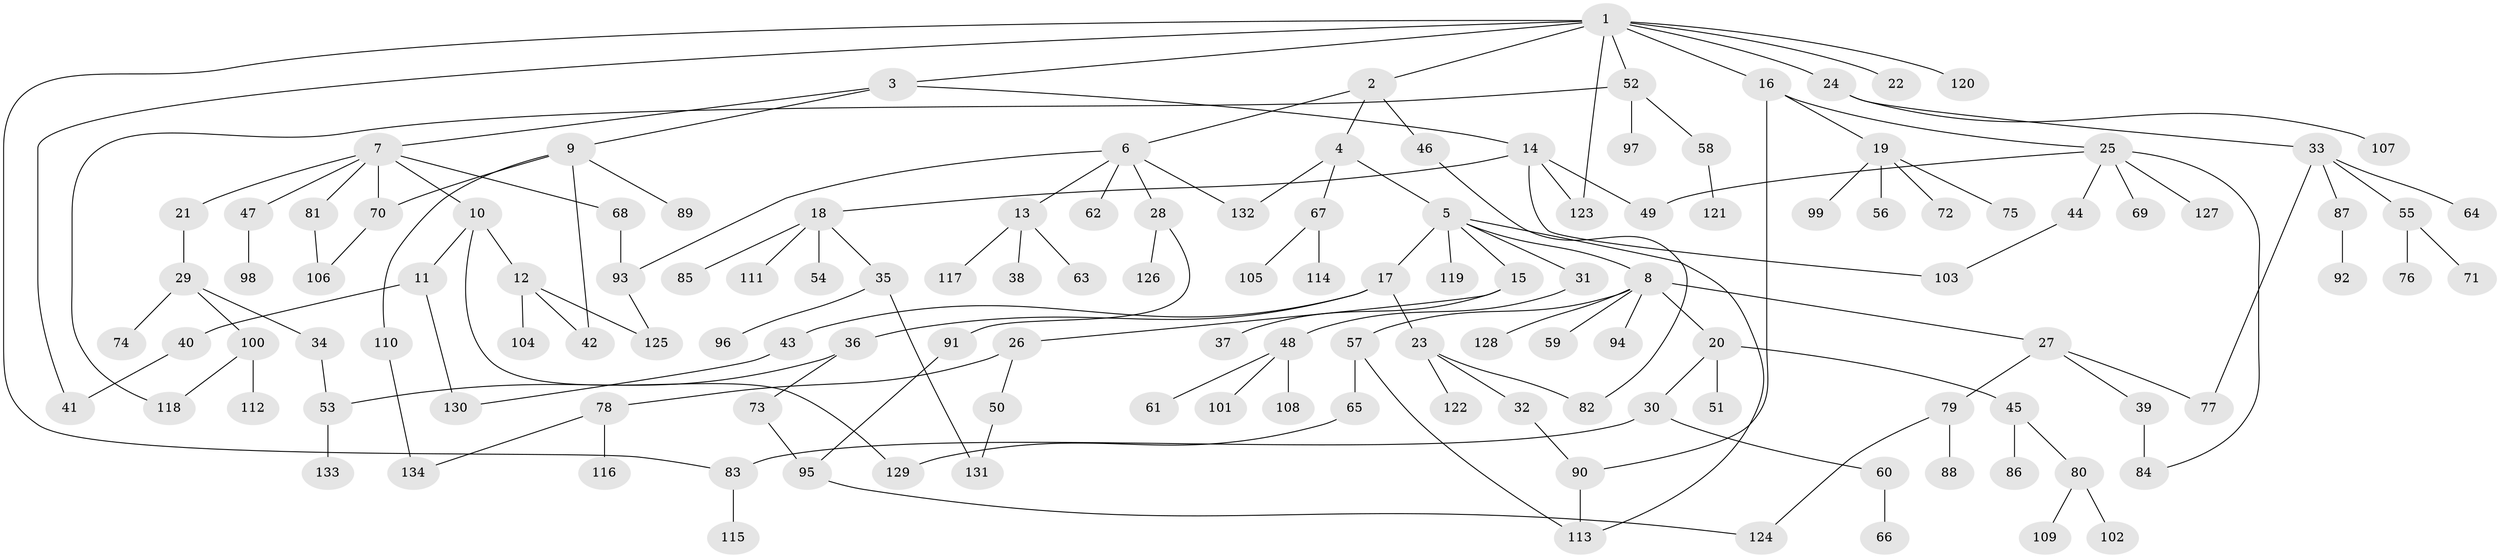 // coarse degree distribution, {7: 0.014925373134328358, 5: 0.07462686567164178, 8: 0.014925373134328358, 4: 0.08955223880597014, 6: 0.04477611940298507, 3: 0.16417910447761194, 1: 0.22388059701492538, 2: 0.373134328358209}
// Generated by graph-tools (version 1.1) at 2025/48/03/04/25 22:48:58]
// undirected, 134 vertices, 158 edges
graph export_dot {
  node [color=gray90,style=filled];
  1;
  2;
  3;
  4;
  5;
  6;
  7;
  8;
  9;
  10;
  11;
  12;
  13;
  14;
  15;
  16;
  17;
  18;
  19;
  20;
  21;
  22;
  23;
  24;
  25;
  26;
  27;
  28;
  29;
  30;
  31;
  32;
  33;
  34;
  35;
  36;
  37;
  38;
  39;
  40;
  41;
  42;
  43;
  44;
  45;
  46;
  47;
  48;
  49;
  50;
  51;
  52;
  53;
  54;
  55;
  56;
  57;
  58;
  59;
  60;
  61;
  62;
  63;
  64;
  65;
  66;
  67;
  68;
  69;
  70;
  71;
  72;
  73;
  74;
  75;
  76;
  77;
  78;
  79;
  80;
  81;
  82;
  83;
  84;
  85;
  86;
  87;
  88;
  89;
  90;
  91;
  92;
  93;
  94;
  95;
  96;
  97;
  98;
  99;
  100;
  101;
  102;
  103;
  104;
  105;
  106;
  107;
  108;
  109;
  110;
  111;
  112;
  113;
  114;
  115;
  116;
  117;
  118;
  119;
  120;
  121;
  122;
  123;
  124;
  125;
  126;
  127;
  128;
  129;
  130;
  131;
  132;
  133;
  134;
  1 -- 2;
  1 -- 3;
  1 -- 16;
  1 -- 22;
  1 -- 24;
  1 -- 41;
  1 -- 52;
  1 -- 83;
  1 -- 120;
  1 -- 123;
  2 -- 4;
  2 -- 6;
  2 -- 46;
  3 -- 7;
  3 -- 9;
  3 -- 14;
  4 -- 5;
  4 -- 67;
  4 -- 132;
  5 -- 8;
  5 -- 15;
  5 -- 17;
  5 -- 31;
  5 -- 119;
  5 -- 113;
  6 -- 13;
  6 -- 28;
  6 -- 62;
  6 -- 132;
  6 -- 93;
  7 -- 10;
  7 -- 21;
  7 -- 47;
  7 -- 68;
  7 -- 70;
  7 -- 81;
  8 -- 20;
  8 -- 27;
  8 -- 57;
  8 -- 59;
  8 -- 94;
  8 -- 128;
  9 -- 42;
  9 -- 89;
  9 -- 110;
  9 -- 70;
  10 -- 11;
  10 -- 12;
  10 -- 129;
  11 -- 40;
  11 -- 130;
  12 -- 104;
  12 -- 125;
  12 -- 42;
  13 -- 38;
  13 -- 63;
  13 -- 117;
  14 -- 18;
  14 -- 123;
  14 -- 49;
  14 -- 103;
  15 -- 26;
  15 -- 37;
  16 -- 19;
  16 -- 25;
  16 -- 90;
  17 -- 23;
  17 -- 36;
  17 -- 43;
  18 -- 35;
  18 -- 54;
  18 -- 85;
  18 -- 111;
  19 -- 56;
  19 -- 72;
  19 -- 75;
  19 -- 99;
  20 -- 30;
  20 -- 45;
  20 -- 51;
  21 -- 29;
  23 -- 32;
  23 -- 82;
  23 -- 122;
  24 -- 33;
  24 -- 107;
  25 -- 44;
  25 -- 49;
  25 -- 69;
  25 -- 84;
  25 -- 127;
  26 -- 50;
  26 -- 78;
  27 -- 39;
  27 -- 79;
  27 -- 77;
  28 -- 91;
  28 -- 126;
  29 -- 34;
  29 -- 74;
  29 -- 100;
  30 -- 60;
  30 -- 83;
  31 -- 48;
  32 -- 90;
  33 -- 55;
  33 -- 64;
  33 -- 77;
  33 -- 87;
  34 -- 53;
  35 -- 96;
  35 -- 131;
  36 -- 53;
  36 -- 73;
  39 -- 84;
  40 -- 41;
  43 -- 130;
  44 -- 103;
  45 -- 80;
  45 -- 86;
  46 -- 82;
  47 -- 98;
  48 -- 61;
  48 -- 101;
  48 -- 108;
  50 -- 131;
  52 -- 58;
  52 -- 97;
  52 -- 118;
  53 -- 133;
  55 -- 71;
  55 -- 76;
  57 -- 65;
  57 -- 113;
  58 -- 121;
  60 -- 66;
  65 -- 129;
  67 -- 105;
  67 -- 114;
  68 -- 93;
  70 -- 106;
  73 -- 95;
  78 -- 116;
  78 -- 134;
  79 -- 88;
  79 -- 124;
  80 -- 102;
  80 -- 109;
  81 -- 106;
  83 -- 115;
  87 -- 92;
  90 -- 113;
  91 -- 95;
  93 -- 125;
  95 -- 124;
  100 -- 112;
  100 -- 118;
  110 -- 134;
}
